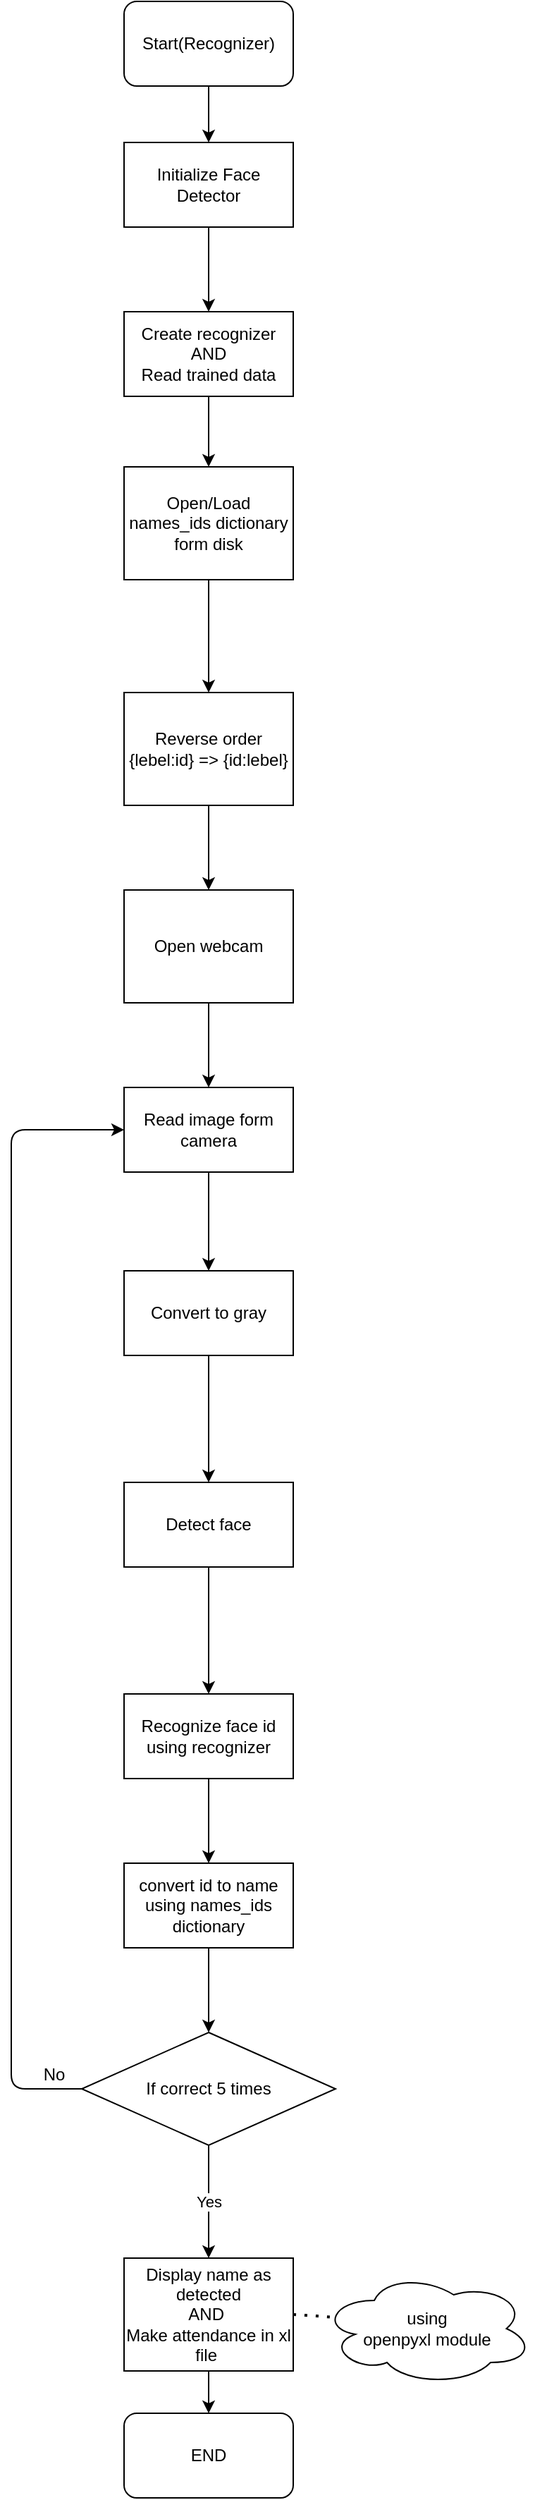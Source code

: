 <mxfile version="13.6.4" type="github">
  <diagram id="jJTg-65ZTCTfqy66i8AP" name="Page-1">
    <mxGraphModel dx="782" dy="507" grid="1" gridSize="10" guides="1" tooltips="1" connect="1" arrows="1" fold="1" page="1" pageScale="1" pageWidth="850" pageHeight="1100" math="0" shadow="0">
      <root>
        <mxCell id="0" />
        <mxCell id="1" parent="0" />
        <mxCell id="sS1diXo8vZ87NtzZJMUr-3" value="" style="edgeStyle=orthogonalEdgeStyle;rounded=0;orthogonalLoop=1;jettySize=auto;html=1;" parent="1" source="sS1diXo8vZ87NtzZJMUr-1" target="sS1diXo8vZ87NtzZJMUr-2" edge="1">
          <mxGeometry relative="1" as="geometry" />
        </mxCell>
        <mxCell id="sS1diXo8vZ87NtzZJMUr-1" value="Start(Recognizer)" style="rounded=1;whiteSpace=wrap;html=1;" parent="1" vertex="1">
          <mxGeometry x="320" y="40" width="120" height="60" as="geometry" />
        </mxCell>
        <mxCell id="sS1diXo8vZ87NtzZJMUr-5" value="" style="edgeStyle=orthogonalEdgeStyle;rounded=0;orthogonalLoop=1;jettySize=auto;html=1;" parent="1" source="sS1diXo8vZ87NtzZJMUr-2" target="sS1diXo8vZ87NtzZJMUr-4" edge="1">
          <mxGeometry relative="1" as="geometry" />
        </mxCell>
        <mxCell id="sS1diXo8vZ87NtzZJMUr-2" value="Initialize Face Detector" style="rounded=0;whiteSpace=wrap;html=1;" parent="1" vertex="1">
          <mxGeometry x="320" y="140" width="120" height="60" as="geometry" />
        </mxCell>
        <mxCell id="sS1diXo8vZ87NtzZJMUr-7" value="" style="edgeStyle=orthogonalEdgeStyle;rounded=0;orthogonalLoop=1;jettySize=auto;html=1;" parent="1" source="sS1diXo8vZ87NtzZJMUr-4" edge="1">
          <mxGeometry relative="1" as="geometry">
            <mxPoint x="380" y="370" as="targetPoint" />
          </mxGeometry>
        </mxCell>
        <mxCell id="sS1diXo8vZ87NtzZJMUr-4" value="Create recognizer&lt;br&gt;AND&lt;br&gt;Read trained data" style="rounded=0;whiteSpace=wrap;html=1;" parent="1" vertex="1">
          <mxGeometry x="320" y="260" width="120" height="60" as="geometry" />
        </mxCell>
        <mxCell id="sS1diXo8vZ87NtzZJMUr-10" value="" style="edgeStyle=orthogonalEdgeStyle;rounded=0;orthogonalLoop=1;jettySize=auto;html=1;" parent="1" source="sS1diXo8vZ87NtzZJMUr-8" target="sS1diXo8vZ87NtzZJMUr-9" edge="1">
          <mxGeometry relative="1" as="geometry" />
        </mxCell>
        <mxCell id="sS1diXo8vZ87NtzZJMUr-8" value="Open/Load names_ids dictionary form disk" style="rounded=0;whiteSpace=wrap;html=1;" parent="1" vertex="1">
          <mxGeometry x="320" y="370" width="120" height="80" as="geometry" />
        </mxCell>
        <mxCell id="sS1diXo8vZ87NtzZJMUr-12" value="" style="edgeStyle=orthogonalEdgeStyle;rounded=0;orthogonalLoop=1;jettySize=auto;html=1;" parent="1" source="sS1diXo8vZ87NtzZJMUr-9" target="sS1diXo8vZ87NtzZJMUr-11" edge="1">
          <mxGeometry relative="1" as="geometry" />
        </mxCell>
        <mxCell id="sS1diXo8vZ87NtzZJMUr-9" value="Reverse order&lt;br&gt;{lebel:id} =&amp;gt; {id:lebel}" style="rounded=0;whiteSpace=wrap;html=1;" parent="1" vertex="1">
          <mxGeometry x="320" y="530" width="120" height="80" as="geometry" />
        </mxCell>
        <mxCell id="sS1diXo8vZ87NtzZJMUr-14" value="" style="edgeStyle=orthogonalEdgeStyle;rounded=0;orthogonalLoop=1;jettySize=auto;html=1;entryX=0.5;entryY=0;entryDx=0;entryDy=0;" parent="1" source="sS1diXo8vZ87NtzZJMUr-11" target="sS1diXo8vZ87NtzZJMUr-15" edge="1">
          <mxGeometry relative="1" as="geometry">
            <mxPoint x="380" y="800" as="targetPoint" />
          </mxGeometry>
        </mxCell>
        <mxCell id="sS1diXo8vZ87NtzZJMUr-11" value="Open webcam" style="rounded=0;whiteSpace=wrap;html=1;" parent="1" vertex="1">
          <mxGeometry x="320" y="670" width="120" height="80" as="geometry" />
        </mxCell>
        <mxCell id="sS1diXo8vZ87NtzZJMUr-18" value="" style="edgeStyle=orthogonalEdgeStyle;rounded=0;orthogonalLoop=1;jettySize=auto;html=1;" parent="1" source="sS1diXo8vZ87NtzZJMUr-15" target="sS1diXo8vZ87NtzZJMUr-17" edge="1">
          <mxGeometry relative="1" as="geometry" />
        </mxCell>
        <mxCell id="sS1diXo8vZ87NtzZJMUr-15" value="Read image form camera" style="whiteSpace=wrap;html=1;" parent="1" vertex="1">
          <mxGeometry x="320" y="810" width="120" height="60" as="geometry" />
        </mxCell>
        <mxCell id="sS1diXo8vZ87NtzZJMUr-20" value="" style="edgeStyle=orthogonalEdgeStyle;rounded=0;orthogonalLoop=1;jettySize=auto;html=1;" parent="1" source="sS1diXo8vZ87NtzZJMUr-17" target="sS1diXo8vZ87NtzZJMUr-19" edge="1">
          <mxGeometry relative="1" as="geometry" />
        </mxCell>
        <mxCell id="sS1diXo8vZ87NtzZJMUr-17" value="Convert to gray" style="whiteSpace=wrap;html=1;" parent="1" vertex="1">
          <mxGeometry x="320" y="940" width="120" height="60" as="geometry" />
        </mxCell>
        <mxCell id="sS1diXo8vZ87NtzZJMUr-22" value="" style="edgeStyle=orthogonalEdgeStyle;rounded=0;orthogonalLoop=1;jettySize=auto;html=1;" parent="1" source="sS1diXo8vZ87NtzZJMUr-19" target="sS1diXo8vZ87NtzZJMUr-21" edge="1">
          <mxGeometry relative="1" as="geometry" />
        </mxCell>
        <mxCell id="sS1diXo8vZ87NtzZJMUr-19" value="Detect face" style="whiteSpace=wrap;html=1;" parent="1" vertex="1">
          <mxGeometry x="320" y="1090" width="120" height="60" as="geometry" />
        </mxCell>
        <mxCell id="sS1diXo8vZ87NtzZJMUr-26" value="" style="edgeStyle=orthogonalEdgeStyle;rounded=0;orthogonalLoop=1;jettySize=auto;html=1;entryX=0.5;entryY=0;entryDx=0;entryDy=0;" parent="1" source="sS1diXo8vZ87NtzZJMUr-21" target="sS1diXo8vZ87NtzZJMUr-37" edge="1">
          <mxGeometry relative="1" as="geometry">
            <mxPoint x="380" y="1450" as="targetPoint" />
          </mxGeometry>
        </mxCell>
        <mxCell id="sS1diXo8vZ87NtzZJMUr-21" value="Recognize face id using recognizer" style="whiteSpace=wrap;html=1;" parent="1" vertex="1">
          <mxGeometry x="320" y="1240" width="120" height="60" as="geometry" />
        </mxCell>
        <mxCell id="sS1diXo8vZ87NtzZJMUr-25" value="If correct 5 times" style="rhombus;whiteSpace=wrap;html=1;" parent="1" vertex="1">
          <mxGeometry x="290" y="1480" width="180" height="80" as="geometry" />
        </mxCell>
        <mxCell id="sS1diXo8vZ87NtzZJMUr-41" value="" style="edgeStyle=orthogonalEdgeStyle;rounded=0;orthogonalLoop=1;jettySize=auto;html=1;" parent="1" source="sS1diXo8vZ87NtzZJMUr-27" target="sS1diXo8vZ87NtzZJMUr-40" edge="1">
          <mxGeometry relative="1" as="geometry" />
        </mxCell>
        <mxCell id="sS1diXo8vZ87NtzZJMUr-27" value="Display name as detected&lt;br&gt;AND&amp;nbsp;&lt;br&gt;Make attendance in xl file&amp;nbsp;" style="whiteSpace=wrap;html=1;" parent="1" vertex="1">
          <mxGeometry x="320" y="1640" width="120" height="80" as="geometry" />
        </mxCell>
        <mxCell id="sS1diXo8vZ87NtzZJMUr-29" value="" style="endArrow=classic;html=1;exitX=0.5;exitY=1;exitDx=0;exitDy=0;entryX=0.5;entryY=0;entryDx=0;entryDy=0;" parent="1" source="sS1diXo8vZ87NtzZJMUr-25" target="sS1diXo8vZ87NtzZJMUr-27" edge="1">
          <mxGeometry relative="1" as="geometry">
            <mxPoint x="330" y="1580" as="sourcePoint" />
            <mxPoint x="430" y="1580" as="targetPoint" />
          </mxGeometry>
        </mxCell>
        <mxCell id="sS1diXo8vZ87NtzZJMUr-30" value="Yes" style="edgeLabel;resizable=0;html=1;align=center;verticalAlign=middle;" parent="sS1diXo8vZ87NtzZJMUr-29" connectable="0" vertex="1">
          <mxGeometry relative="1" as="geometry" />
        </mxCell>
        <mxCell id="sS1diXo8vZ87NtzZJMUr-32" value="" style="endArrow=classic;html=1;exitX=0;exitY=0.5;exitDx=0;exitDy=0;entryX=0;entryY=0.5;entryDx=0;entryDy=0;" parent="1" source="sS1diXo8vZ87NtzZJMUr-25" target="sS1diXo8vZ87NtzZJMUr-15" edge="1">
          <mxGeometry width="50" height="50" relative="1" as="geometry">
            <mxPoint x="360" y="1430" as="sourcePoint" />
            <mxPoint x="240" y="960" as="targetPoint" />
            <Array as="points">
              <mxPoint x="240" y="1520" />
              <mxPoint x="240" y="840" />
            </Array>
          </mxGeometry>
        </mxCell>
        <mxCell id="sS1diXo8vZ87NtzZJMUr-34" value="No" style="text;html=1;align=center;verticalAlign=middle;resizable=0;points=[];autosize=1;" parent="1" vertex="1">
          <mxGeometry x="255" y="1500" width="30" height="20" as="geometry" />
        </mxCell>
        <mxCell id="sS1diXo8vZ87NtzZJMUr-38" value="" style="edgeStyle=orthogonalEdgeStyle;rounded=0;orthogonalLoop=1;jettySize=auto;html=1;" parent="1" source="sS1diXo8vZ87NtzZJMUr-37" target="sS1diXo8vZ87NtzZJMUr-25" edge="1">
          <mxGeometry relative="1" as="geometry" />
        </mxCell>
        <mxCell id="sS1diXo8vZ87NtzZJMUr-37" value="convert id to name using names_ids dictionary" style="rounded=0;whiteSpace=wrap;html=1;" parent="1" vertex="1">
          <mxGeometry x="320" y="1360" width="120" height="60" as="geometry" />
        </mxCell>
        <mxCell id="sS1diXo8vZ87NtzZJMUr-40" value="END" style="rounded=1;whiteSpace=wrap;html=1;" parent="1" vertex="1">
          <mxGeometry x="320" y="1750" width="120" height="60" as="geometry" />
        </mxCell>
        <mxCell id="RdTnUEJhaXHBh7cNEmb9-1" value="" style="endArrow=none;dashed=1;html=1;dashPattern=1 3;strokeWidth=2;exitX=1;exitY=0.5;exitDx=0;exitDy=0;entryX=0.07;entryY=0.4;entryDx=0;entryDy=0;entryPerimeter=0;" edge="1" parent="1" source="sS1diXo8vZ87NtzZJMUr-27" target="RdTnUEJhaXHBh7cNEmb9-2">
          <mxGeometry width="50" height="50" relative="1" as="geometry">
            <mxPoint x="480" y="1690" as="sourcePoint" />
            <mxPoint x="510" y="1680" as="targetPoint" />
          </mxGeometry>
        </mxCell>
        <mxCell id="RdTnUEJhaXHBh7cNEmb9-2" value="using &lt;br&gt;openpyxl module" style="ellipse;shape=cloud;whiteSpace=wrap;html=1;" vertex="1" parent="1">
          <mxGeometry x="460" y="1650" width="150" height="80" as="geometry" />
        </mxCell>
      </root>
    </mxGraphModel>
  </diagram>
</mxfile>
